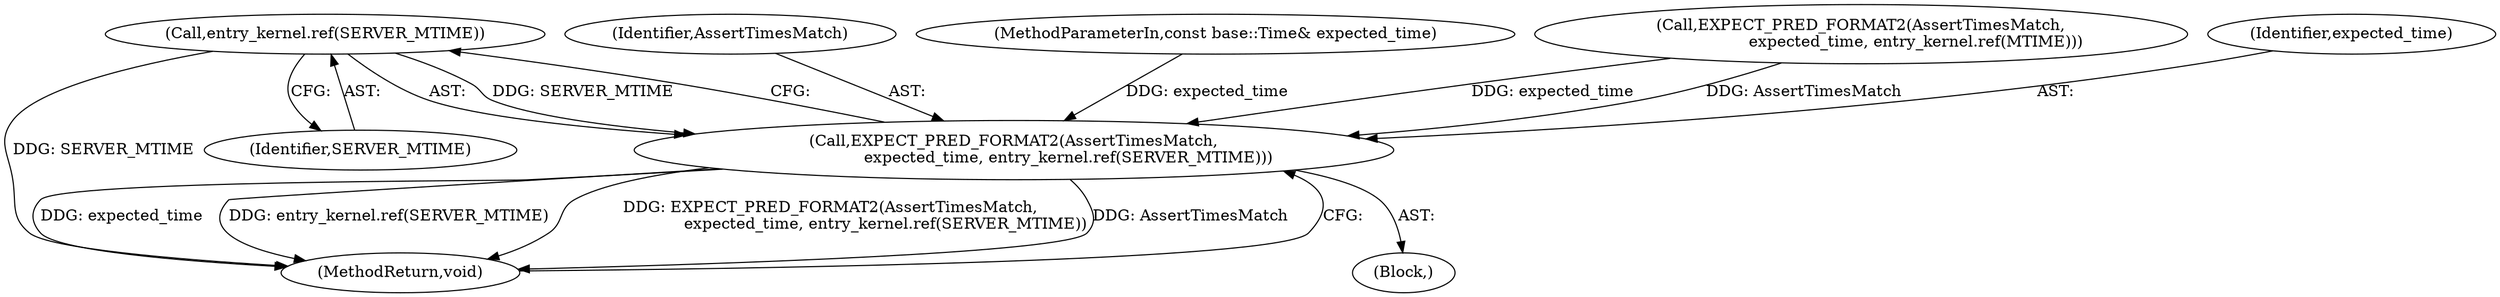 digraph "1_Chrome_19190765882e272a6a2162c89acdb29110f7e3cf_24@del" {
"1000122" [label="(Call,entry_kernel.ref(SERVER_MTIME))"];
"1000119" [label="(Call,EXPECT_PRED_FORMAT2(AssertTimesMatch,\n                      expected_time, entry_kernel.ref(SERVER_MTIME)))"];
"1000120" [label="(Identifier,AssertTimesMatch)"];
"1000102" [label="(MethodParameterIn,const base::Time& expected_time)"];
"1000114" [label="(Call,EXPECT_PRED_FORMAT2(AssertTimesMatch,\n                      expected_time, entry_kernel.ref(MTIME)))"];
"1000103" [label="(Block,)"];
"1000119" [label="(Call,EXPECT_PRED_FORMAT2(AssertTimesMatch,\n                      expected_time, entry_kernel.ref(SERVER_MTIME)))"];
"1000123" [label="(Identifier,SERVER_MTIME)"];
"1000122" [label="(Call,entry_kernel.ref(SERVER_MTIME))"];
"1000121" [label="(Identifier,expected_time)"];
"1000124" [label="(MethodReturn,void)"];
"1000122" -> "1000119"  [label="AST: "];
"1000122" -> "1000123"  [label="CFG: "];
"1000123" -> "1000122"  [label="AST: "];
"1000119" -> "1000122"  [label="CFG: "];
"1000122" -> "1000124"  [label="DDG: SERVER_MTIME"];
"1000122" -> "1000119"  [label="DDG: SERVER_MTIME"];
"1000119" -> "1000103"  [label="AST: "];
"1000120" -> "1000119"  [label="AST: "];
"1000121" -> "1000119"  [label="AST: "];
"1000124" -> "1000119"  [label="CFG: "];
"1000119" -> "1000124"  [label="DDG: expected_time"];
"1000119" -> "1000124"  [label="DDG: entry_kernel.ref(SERVER_MTIME)"];
"1000119" -> "1000124"  [label="DDG: EXPECT_PRED_FORMAT2(AssertTimesMatch,\n                      expected_time, entry_kernel.ref(SERVER_MTIME))"];
"1000119" -> "1000124"  [label="DDG: AssertTimesMatch"];
"1000114" -> "1000119"  [label="DDG: AssertTimesMatch"];
"1000114" -> "1000119"  [label="DDG: expected_time"];
"1000102" -> "1000119"  [label="DDG: expected_time"];
}
